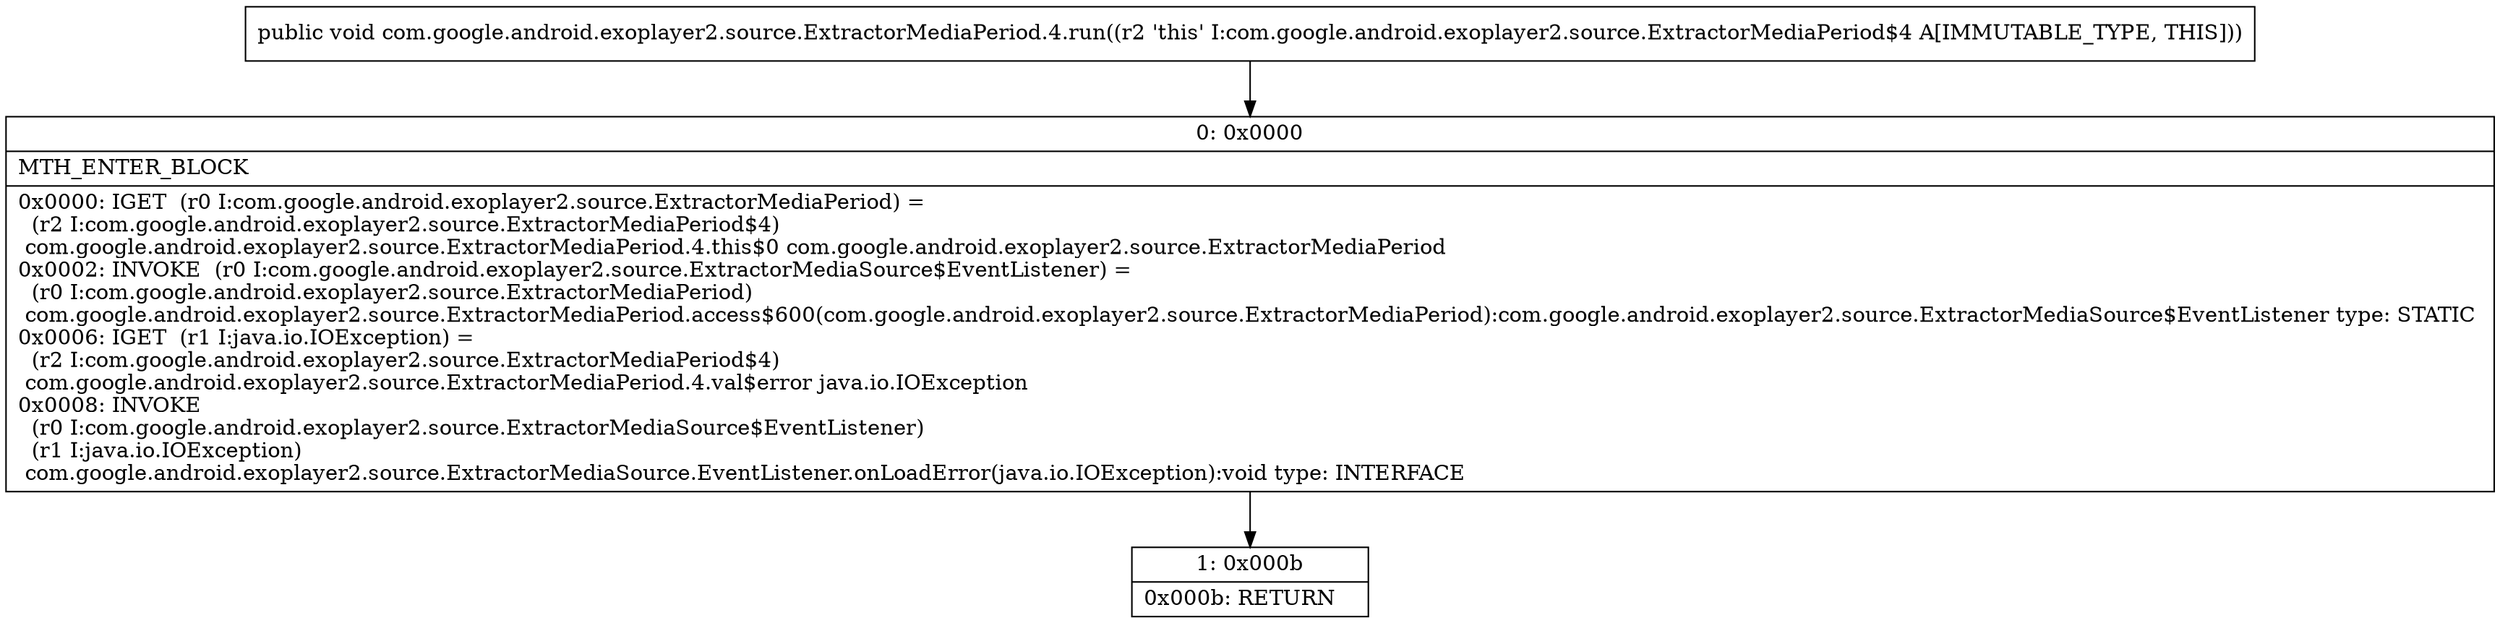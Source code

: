 digraph "CFG forcom.google.android.exoplayer2.source.ExtractorMediaPeriod.4.run()V" {
Node_0 [shape=record,label="{0\:\ 0x0000|MTH_ENTER_BLOCK\l|0x0000: IGET  (r0 I:com.google.android.exoplayer2.source.ExtractorMediaPeriod) = \l  (r2 I:com.google.android.exoplayer2.source.ExtractorMediaPeriod$4)\l com.google.android.exoplayer2.source.ExtractorMediaPeriod.4.this$0 com.google.android.exoplayer2.source.ExtractorMediaPeriod \l0x0002: INVOKE  (r0 I:com.google.android.exoplayer2.source.ExtractorMediaSource$EventListener) = \l  (r0 I:com.google.android.exoplayer2.source.ExtractorMediaPeriod)\l com.google.android.exoplayer2.source.ExtractorMediaPeriod.access$600(com.google.android.exoplayer2.source.ExtractorMediaPeriod):com.google.android.exoplayer2.source.ExtractorMediaSource$EventListener type: STATIC \l0x0006: IGET  (r1 I:java.io.IOException) = \l  (r2 I:com.google.android.exoplayer2.source.ExtractorMediaPeriod$4)\l com.google.android.exoplayer2.source.ExtractorMediaPeriod.4.val$error java.io.IOException \l0x0008: INVOKE  \l  (r0 I:com.google.android.exoplayer2.source.ExtractorMediaSource$EventListener)\l  (r1 I:java.io.IOException)\l com.google.android.exoplayer2.source.ExtractorMediaSource.EventListener.onLoadError(java.io.IOException):void type: INTERFACE \l}"];
Node_1 [shape=record,label="{1\:\ 0x000b|0x000b: RETURN   \l}"];
MethodNode[shape=record,label="{public void com.google.android.exoplayer2.source.ExtractorMediaPeriod.4.run((r2 'this' I:com.google.android.exoplayer2.source.ExtractorMediaPeriod$4 A[IMMUTABLE_TYPE, THIS])) }"];
MethodNode -> Node_0;
Node_0 -> Node_1;
}

